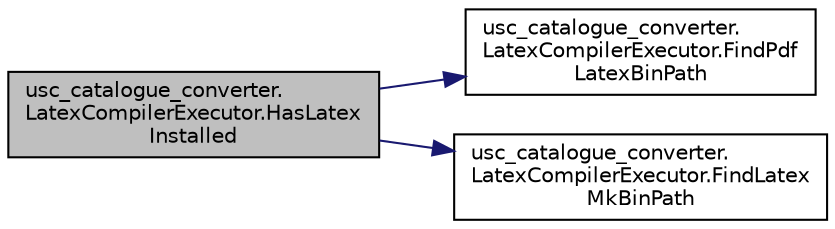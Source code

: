 digraph "usc_catalogue_converter.LatexCompilerExecutor.HasLatexInstalled"
{
  edge [fontname="Helvetica",fontsize="10",labelfontname="Helvetica",labelfontsize="10"];
  node [fontname="Helvetica",fontsize="10",shape=record];
  rankdir="LR";
  Node27 [label="usc_catalogue_converter.\lLatexCompilerExecutor.HasLatex\lInstalled",height=0.2,width=0.4,color="black", fillcolor="grey75", style="filled", fontcolor="black"];
  Node27 -> Node28 [color="midnightblue",fontsize="10",style="solid",fontname="Helvetica"];
  Node28 [label="usc_catalogue_converter.\lLatexCompilerExecutor.FindPdf\lLatexBinPath",height=0.2,width=0.4,color="black", fillcolor="white", style="filled",URL="$de/d4c/classusc__catalogue__converter_1_1_latex_compiler_executor.html#aa17e7a257a8bece4a9f2ee8d0c085c8a"];
  Node27 -> Node29 [color="midnightblue",fontsize="10",style="solid",fontname="Helvetica"];
  Node29 [label="usc_catalogue_converter.\lLatexCompilerExecutor.FindLatex\lMkBinPath",height=0.2,width=0.4,color="black", fillcolor="white", style="filled",URL="$de/d4c/classusc__catalogue__converter_1_1_latex_compiler_executor.html#ad1ccf7a32623dfa794cd272d797c7589"];
}
